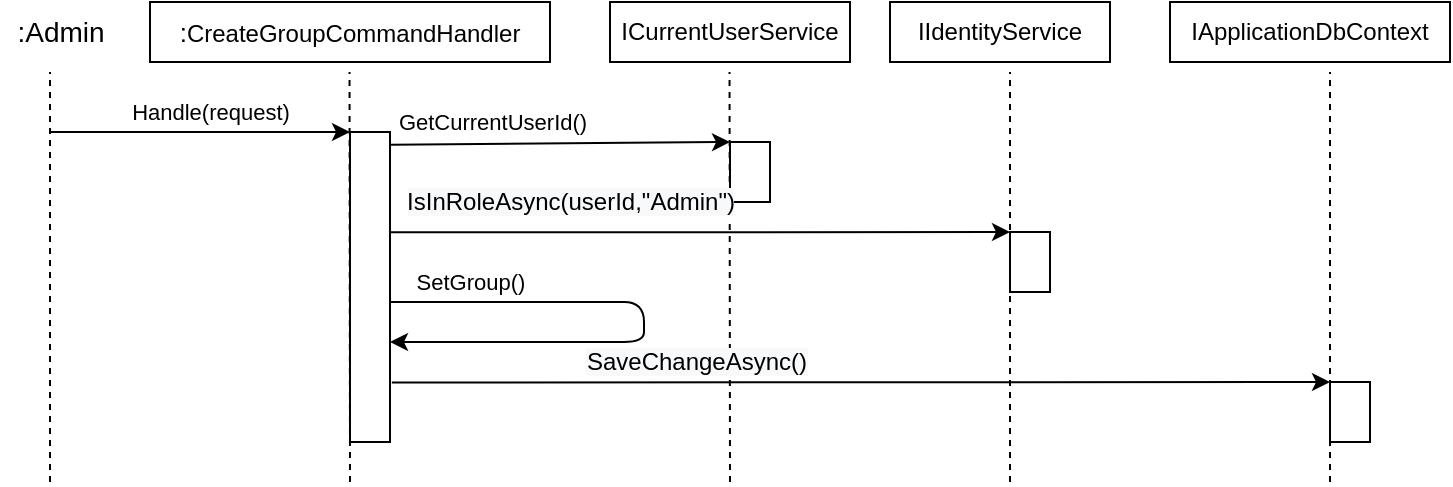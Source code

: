 <mxfile version="13.6.2" type="device"><diagram id="i-jKPdzmMxMsJHsrEuBs" name="Page-1"><mxGraphModel dx="1050" dy="985" grid="1" gridSize="10" guides="1" tooltips="1" connect="1" arrows="1" fold="1" page="1" pageScale="1" pageWidth="827" pageHeight="1169" math="0" shadow="0"><root><mxCell id="0"/><mxCell id="1" parent="0"/><mxCell id="yP1wBA7DQTCFsv9yG_OC-2" value="&lt;span style=&quot;font-size: 13px&quot;&gt;:&lt;/span&gt;&lt;span style=&quot;font-size: 12px&quot;&gt;CreateGroupCommandHandler&lt;/span&gt;" style="rounded=0;whiteSpace=wrap;html=1;fontSize=13;" parent="1" vertex="1"><mxGeometry x="110" y="120" width="200" height="30" as="geometry"/></mxCell><mxCell id="yP1wBA7DQTCFsv9yG_OC-3" value="Handle(request)" style="endArrow=classic;html=1;" parent="1" edge="1"><mxGeometry x="0.059" y="10" width="50" height="50" relative="1" as="geometry"><mxPoint x="60" y="185" as="sourcePoint"/><mxPoint x="210" y="185" as="targetPoint"/><mxPoint as="offset"/></mxGeometry></mxCell><mxCell id="yP1wBA7DQTCFsv9yG_OC-4" value="&lt;span style=&quot;font-family: &amp;#34;helvetica&amp;#34;&quot;&gt;GetCurrentUserId()&lt;/span&gt;" style="endArrow=classic;html=1;exitX=1.02;exitY=0.041;exitDx=0;exitDy=0;exitPerimeter=0;entryX=0;entryY=0;entryDx=0;entryDy=0;" parent="1" source="yP1wBA7DQTCFsv9yG_OC-8" target="yP1wBA7DQTCFsv9yG_OC-9" edge="1"><mxGeometry x="-0.406" y="11" width="50" height="50" relative="1" as="geometry"><mxPoint x="330" y="235" as="sourcePoint"/><mxPoint x="380" y="194" as="targetPoint"/><mxPoint as="offset"/></mxGeometry></mxCell><mxCell id="yP1wBA7DQTCFsv9yG_OC-5" value="" style="endArrow=none;dashed=1;html=1;fontSize=11;" parent="1" edge="1"><mxGeometry width="50" height="50" relative="1" as="geometry"><mxPoint x="60" y="360" as="sourcePoint"/><mxPoint x="60" y="155" as="targetPoint"/></mxGeometry></mxCell><mxCell id="yP1wBA7DQTCFsv9yG_OC-6" value="" style="endArrow=none;dashed=1;html=1;fontSize=11;" parent="1" edge="1"><mxGeometry width="50" height="50" relative="1" as="geometry"><mxPoint x="210" y="360" as="sourcePoint"/><mxPoint x="209.76" y="155" as="targetPoint"/></mxGeometry></mxCell><mxCell id="yP1wBA7DQTCFsv9yG_OC-7" value="" style="endArrow=none;dashed=1;html=1;fontSize=11;" parent="1" edge="1"><mxGeometry width="50" height="50" relative="1" as="geometry"><mxPoint x="400" y="360" as="sourcePoint"/><mxPoint x="399.77" y="155" as="targetPoint"/></mxGeometry></mxCell><mxCell id="yP1wBA7DQTCFsv9yG_OC-8" value="" style="rounded=0;whiteSpace=wrap;html=1;fontSize=11;" parent="1" vertex="1"><mxGeometry x="210" y="185" width="20" height="155" as="geometry"/></mxCell><mxCell id="yP1wBA7DQTCFsv9yG_OC-9" value="" style="rounded=0;whiteSpace=wrap;html=1;fontSize=11;" parent="1" vertex="1"><mxGeometry x="400" y="190" width="20" height="30" as="geometry"/></mxCell><mxCell id="yP1wBA7DQTCFsv9yG_OC-11" value=":Admin" style="text;html=1;align=center;verticalAlign=middle;resizable=0;points=[];autosize=1;fontSize=14;" parent="1" vertex="1"><mxGeometry x="35" y="125" width="60" height="20" as="geometry"/></mxCell><mxCell id="yP1wBA7DQTCFsv9yG_OC-12" value="" style="endArrow=none;dashed=1;html=1;fontSize=11;" parent="1" edge="1"><mxGeometry width="50" height="50" relative="1" as="geometry"><mxPoint x="700" y="360" as="sourcePoint"/><mxPoint x="700" y="155" as="targetPoint"/></mxGeometry></mxCell><mxCell id="yP1wBA7DQTCFsv9yG_OC-16" value="ICurrentUserService" style="rounded=0;whiteSpace=wrap;html=1;" parent="1" vertex="1"><mxGeometry x="340" y="120" width="120" height="30" as="geometry"/></mxCell><mxCell id="yP1wBA7DQTCFsv9yG_OC-17" value="&lt;span style=&quot;font-size: 12px ; background-color: rgb(248 , 249 , 250)&quot;&gt;IsInRoleAsync(userId,&quot;Admin&quot;)&lt;/span&gt;" style="endArrow=classic;html=1;exitX=1.012;exitY=0.034;exitDx=0;exitDy=0;exitPerimeter=0;entryX=0;entryY=0;entryDx=0;entryDy=0;" parent="1" target="yP1wBA7DQTCFsv9yG_OC-18" edge="1"><mxGeometry x="-0.419" y="15" width="50" height="50" relative="1" as="geometry"><mxPoint x="230.0" y="235.18" as="sourcePoint"/><mxPoint x="560" y="235" as="targetPoint"/><mxPoint as="offset"/></mxGeometry></mxCell><mxCell id="yP1wBA7DQTCFsv9yG_OC-18" value="" style="rounded=0;whiteSpace=wrap;html=1;fontSize=11;" parent="1" vertex="1"><mxGeometry x="540" y="235" width="20" height="30" as="geometry"/></mxCell><mxCell id="yP1wBA7DQTCFsv9yG_OC-21" value="" style="rounded=0;whiteSpace=wrap;html=1;fontSize=11;" parent="1" vertex="1"><mxGeometry x="700" y="310" width="20" height="30" as="geometry"/></mxCell><mxCell id="yP1wBA7DQTCFsv9yG_OC-24" value="&lt;span style=&quot;font-size: 12px ; background-color: rgb(248 , 249 , 250)&quot;&gt;SaveChangeAsync()&lt;/span&gt;" style="endArrow=classic;html=1;entryX=0;entryY=0;entryDx=0;entryDy=0;exitX=1.045;exitY=0.808;exitDx=0;exitDy=0;exitPerimeter=0;" parent="1" source="yP1wBA7DQTCFsv9yG_OC-8" target="yP1wBA7DQTCFsv9yG_OC-21" edge="1"><mxGeometry x="-0.35" y="10" width="50" height="50" relative="1" as="geometry"><mxPoint x="240" y="310" as="sourcePoint"/><mxPoint x="690" y="335" as="targetPoint"/><mxPoint as="offset"/></mxGeometry></mxCell><mxCell id="yP1wBA7DQTCFsv9yG_OC-28" value="&lt;span style=&quot;font-family: &amp;#34;helvetica&amp;#34;&quot;&gt;SetGroup()&lt;/span&gt;" style="endArrow=classic;html=1;" parent="1" edge="1"><mxGeometry x="-0.708" y="10" width="50" height="50" relative="1" as="geometry"><mxPoint x="230" y="270" as="sourcePoint"/><mxPoint x="230" y="290" as="targetPoint"/><mxPoint as="offset"/><Array as="points"><mxPoint x="357" y="270"/><mxPoint x="357" y="290"/></Array></mxGeometry></mxCell><mxCell id="yP1wBA7DQTCFsv9yG_OC-39" value="IIdentityService" style="rounded=0;whiteSpace=wrap;html=1;" parent="1" vertex="1"><mxGeometry x="480" y="120" width="110" height="30" as="geometry"/></mxCell><mxCell id="yP1wBA7DQTCFsv9yG_OC-40" value="" style="endArrow=none;dashed=1;html=1;fontSize=11;" parent="1" edge="1"><mxGeometry width="50" height="50" relative="1" as="geometry"><mxPoint x="540" y="360" as="sourcePoint"/><mxPoint x="540.0" y="155" as="targetPoint"/></mxGeometry></mxCell><mxCell id="r7Y0PO5rFMI6tSMD3U8n-1" value="IApplicationDbContext" style="rounded=0;whiteSpace=wrap;html=1;" parent="1" vertex="1"><mxGeometry x="620" y="120" width="140" height="30" as="geometry"/></mxCell></root></mxGraphModel></diagram></mxfile>